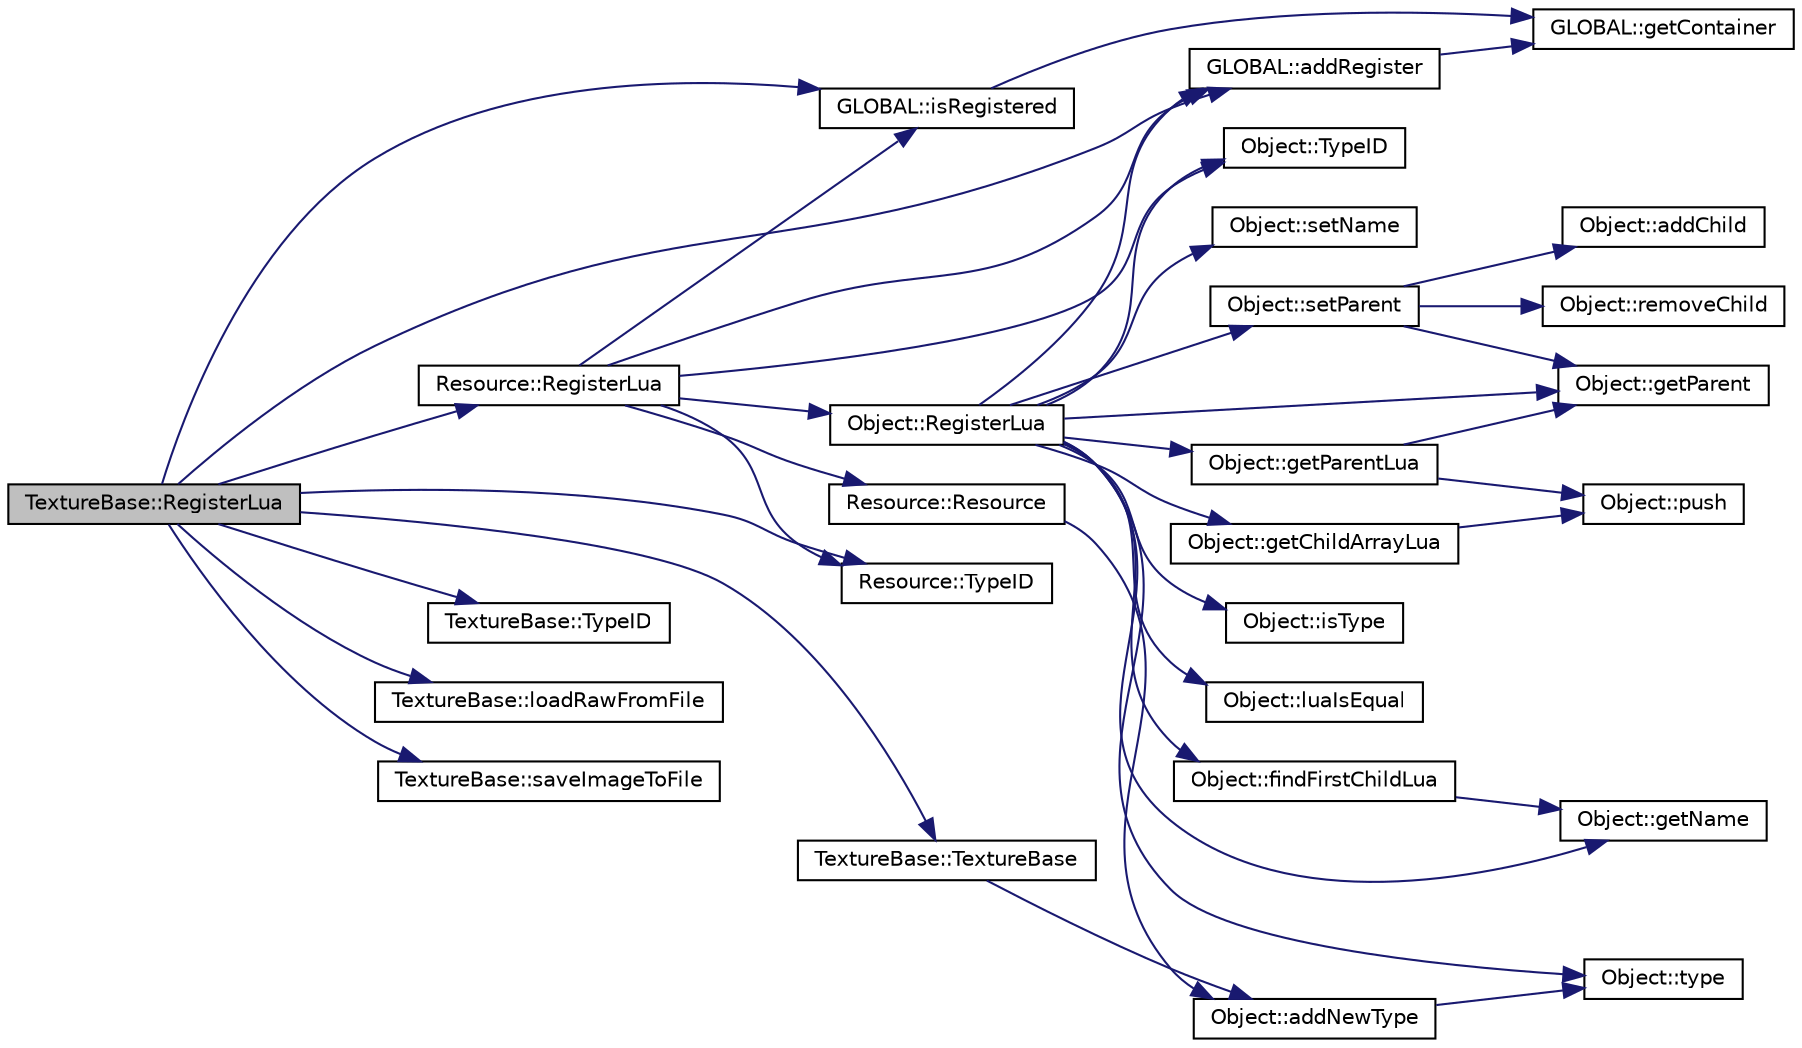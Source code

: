 digraph "TextureBase::RegisterLua"
{
  edge [fontname="Helvetica",fontsize="10",labelfontname="Helvetica",labelfontsize="10"];
  node [fontname="Helvetica",fontsize="10",shape=record];
  rankdir="LR";
  Node1 [label="TextureBase::RegisterLua",height=0.2,width=0.4,color="black", fillcolor="grey75", style="filled", fontcolor="black"];
  Node1 -> Node2 [color="midnightblue",fontsize="10",style="solid",fontname="Helvetica"];
  Node2 [label="GLOBAL::isRegistered",height=0.2,width=0.4,color="black", fillcolor="white", style="filled",URL="$namespace_g_l_o_b_a_l.html#a2694bc250653b6da682a4536a396298e"];
  Node2 -> Node3 [color="midnightblue",fontsize="10",style="solid",fontname="Helvetica"];
  Node3 [label="GLOBAL::getContainer",height=0.2,width=0.4,color="black", fillcolor="white", style="filled",URL="$namespace_g_l_o_b_a_l.html#a48421068f5a2961b446e71f3dba107e1"];
  Node1 -> Node4 [color="midnightblue",fontsize="10",style="solid",fontname="Helvetica"];
  Node4 [label="Resource::TypeID",height=0.2,width=0.4,color="black", fillcolor="white", style="filled",URL="$class_resource.html#a1efee3f7b74a3c200aa5191c841f1742"];
  Node1 -> Node5 [color="midnightblue",fontsize="10",style="solid",fontname="Helvetica"];
  Node5 [label="Resource::RegisterLua",height=0.2,width=0.4,color="black", fillcolor="white", style="filled",URL="$class_resource.html#ab9e43030c620a23b98ba593e40f9e461"];
  Node5 -> Node2 [color="midnightblue",fontsize="10",style="solid",fontname="Helvetica"];
  Node5 -> Node6 [color="midnightblue",fontsize="10",style="solid",fontname="Helvetica"];
  Node6 [label="Object::TypeID",height=0.2,width=0.4,color="black", fillcolor="white", style="filled",URL="$class_object.html#adbb5326be3714f3ec41e783350ba9db0"];
  Node5 -> Node7 [color="midnightblue",fontsize="10",style="solid",fontname="Helvetica"];
  Node7 [label="Object::RegisterLua",height=0.2,width=0.4,color="black", fillcolor="white", style="filled",URL="$class_object.html#a928464bf68f63bbfb71e6e9ceb21bbb4"];
  Node7 -> Node8 [color="midnightblue",fontsize="10",style="solid",fontname="Helvetica"];
  Node8 [label="GLOBAL::addRegister",height=0.2,width=0.4,color="black", fillcolor="white", style="filled",URL="$namespace_g_l_o_b_a_l.html#a232ab9edd3a847771c8ab47813a21c14"];
  Node8 -> Node3 [color="midnightblue",fontsize="10",style="solid",fontname="Helvetica"];
  Node7 -> Node6 [color="midnightblue",fontsize="10",style="solid",fontname="Helvetica"];
  Node7 -> Node9 [color="midnightblue",fontsize="10",style="solid",fontname="Helvetica"];
  Node9 [label="Object::getName",height=0.2,width=0.4,color="black", fillcolor="white", style="filled",URL="$class_object.html#a6390f4fca865dc59e3442e9f0fb6bd5e"];
  Node7 -> Node10 [color="midnightblue",fontsize="10",style="solid",fontname="Helvetica"];
  Node10 [label="Object::setName",height=0.2,width=0.4,color="black", fillcolor="white", style="filled",URL="$class_object.html#a741baf738c82a3f9186d7ff1374c3763"];
  Node7 -> Node11 [color="midnightblue",fontsize="10",style="solid",fontname="Helvetica"];
  Node11 [label="Object::getChildArrayLua",height=0.2,width=0.4,color="black", fillcolor="white", style="filled",URL="$class_object.html#a55337766a87d3b86b74f5d96c2ae932d"];
  Node11 -> Node12 [color="midnightblue",fontsize="10",style="solid",fontname="Helvetica"];
  Node12 [label="Object::push",height=0.2,width=0.4,color="black", fillcolor="white", style="filled",URL="$class_object.html#a0e9a540d7260cb67a9f96a1244873fba"];
  Node7 -> Node13 [color="midnightblue",fontsize="10",style="solid",fontname="Helvetica"];
  Node13 [label="Object::getParent",height=0.2,width=0.4,color="black", fillcolor="white", style="filled",URL="$class_object.html#adf49dfc9ded6c7b527c40518bf8e7565"];
  Node7 -> Node14 [color="midnightblue",fontsize="10",style="solid",fontname="Helvetica"];
  Node14 [label="Object::setParent",height=0.2,width=0.4,color="black", fillcolor="white", style="filled",URL="$class_object.html#ac9bc4638b6bbf57b9421f58f87d1c5ac"];
  Node14 -> Node13 [color="midnightblue",fontsize="10",style="solid",fontname="Helvetica"];
  Node14 -> Node15 [color="midnightblue",fontsize="10",style="solid",fontname="Helvetica"];
  Node15 [label="Object::removeChild",height=0.2,width=0.4,color="black", fillcolor="white", style="filled",URL="$class_object.html#af10570c0792e70b6a135af53559f9e19"];
  Node14 -> Node16 [color="midnightblue",fontsize="10",style="solid",fontname="Helvetica"];
  Node16 [label="Object::addChild",height=0.2,width=0.4,color="black", fillcolor="white", style="filled",URL="$class_object.html#a599e52a38e2a5e605d4247393f941ab9"];
  Node7 -> Node17 [color="midnightblue",fontsize="10",style="solid",fontname="Helvetica"];
  Node17 [label="Object::getParentLua",height=0.2,width=0.4,color="black", fillcolor="white", style="filled",URL="$class_object.html#adbf055dfca18226397d6d3b9dd9467ef"];
  Node17 -> Node13 [color="midnightblue",fontsize="10",style="solid",fontname="Helvetica"];
  Node17 -> Node12 [color="midnightblue",fontsize="10",style="solid",fontname="Helvetica"];
  Node7 -> Node18 [color="midnightblue",fontsize="10",style="solid",fontname="Helvetica"];
  Node18 [label="Object::findFirstChildLua",height=0.2,width=0.4,color="black", fillcolor="white", style="filled",URL="$class_object.html#ab8d6d59726bd115047f427f23c901231"];
  Node18 -> Node9 [color="midnightblue",fontsize="10",style="solid",fontname="Helvetica"];
  Node7 -> Node19 [color="midnightblue",fontsize="10",style="solid",fontname="Helvetica"];
  Node19 [label="Object::isType",height=0.2,width=0.4,color="black", fillcolor="white", style="filled",URL="$class_object.html#aacbe0d82f8b9da6a614589bfeb107207"];
  Node7 -> Node20 [color="midnightblue",fontsize="10",style="solid",fontname="Helvetica"];
  Node20 [label="Object::luaIsEqual",height=0.2,width=0.4,color="black", fillcolor="white", style="filled",URL="$class_object.html#a1eebbd69a4c920d50cbc1df3e934512f"];
  Node7 -> Node21 [color="midnightblue",fontsize="10",style="solid",fontname="Helvetica"];
  Node21 [label="Object::type",height=0.2,width=0.4,color="black", fillcolor="white", style="filled",URL="$class_object.html#a4433fd7d9d5f2806e9b21a9dda623e51"];
  Node5 -> Node8 [color="midnightblue",fontsize="10",style="solid",fontname="Helvetica"];
  Node5 -> Node4 [color="midnightblue",fontsize="10",style="solid",fontname="Helvetica"];
  Node5 -> Node22 [color="midnightblue",fontsize="10",style="solid",fontname="Helvetica"];
  Node22 [label="Resource::Resource",height=0.2,width=0.4,color="black", fillcolor="white", style="filled",URL="$class_resource.html#a5a87b23dc0327bbf8d53c6f38f637f48"];
  Node22 -> Node23 [color="midnightblue",fontsize="10",style="solid",fontname="Helvetica"];
  Node23 [label="Object::addNewType",height=0.2,width=0.4,color="black", fillcolor="white", style="filled",URL="$class_object.html#acb87dc6630fa84f6054249db34cf682d"];
  Node23 -> Node21 [color="midnightblue",fontsize="10",style="solid",fontname="Helvetica"];
  Node1 -> Node8 [color="midnightblue",fontsize="10",style="solid",fontname="Helvetica"];
  Node1 -> Node24 [color="midnightblue",fontsize="10",style="solid",fontname="Helvetica"];
  Node24 [label="TextureBase::TypeID",height=0.2,width=0.4,color="black", fillcolor="white", style="filled",URL="$class_texture_base.html#af306c3f8257ed8cc7ee7eb2122ea5813"];
  Node1 -> Node25 [color="midnightblue",fontsize="10",style="solid",fontname="Helvetica"];
  Node25 [label="TextureBase::TextureBase",height=0.2,width=0.4,color="black", fillcolor="white", style="filled",URL="$class_texture_base.html#a4122f02aa0446f2f3e33d8593e0af3e7"];
  Node25 -> Node23 [color="midnightblue",fontsize="10",style="solid",fontname="Helvetica"];
  Node1 -> Node26 [color="midnightblue",fontsize="10",style="solid",fontname="Helvetica"];
  Node26 [label="TextureBase::loadRawFromFile",height=0.2,width=0.4,color="black", fillcolor="white", style="filled",URL="$class_texture_base.html#a19872c1788fd3f88baac18b386790b16"];
  Node1 -> Node27 [color="midnightblue",fontsize="10",style="solid",fontname="Helvetica"];
  Node27 [label="TextureBase::saveImageToFile",height=0.2,width=0.4,color="black", fillcolor="white", style="filled",URL="$class_texture_base.html#a9d017a33fe9d620486c10086bbfd3b09"];
}
